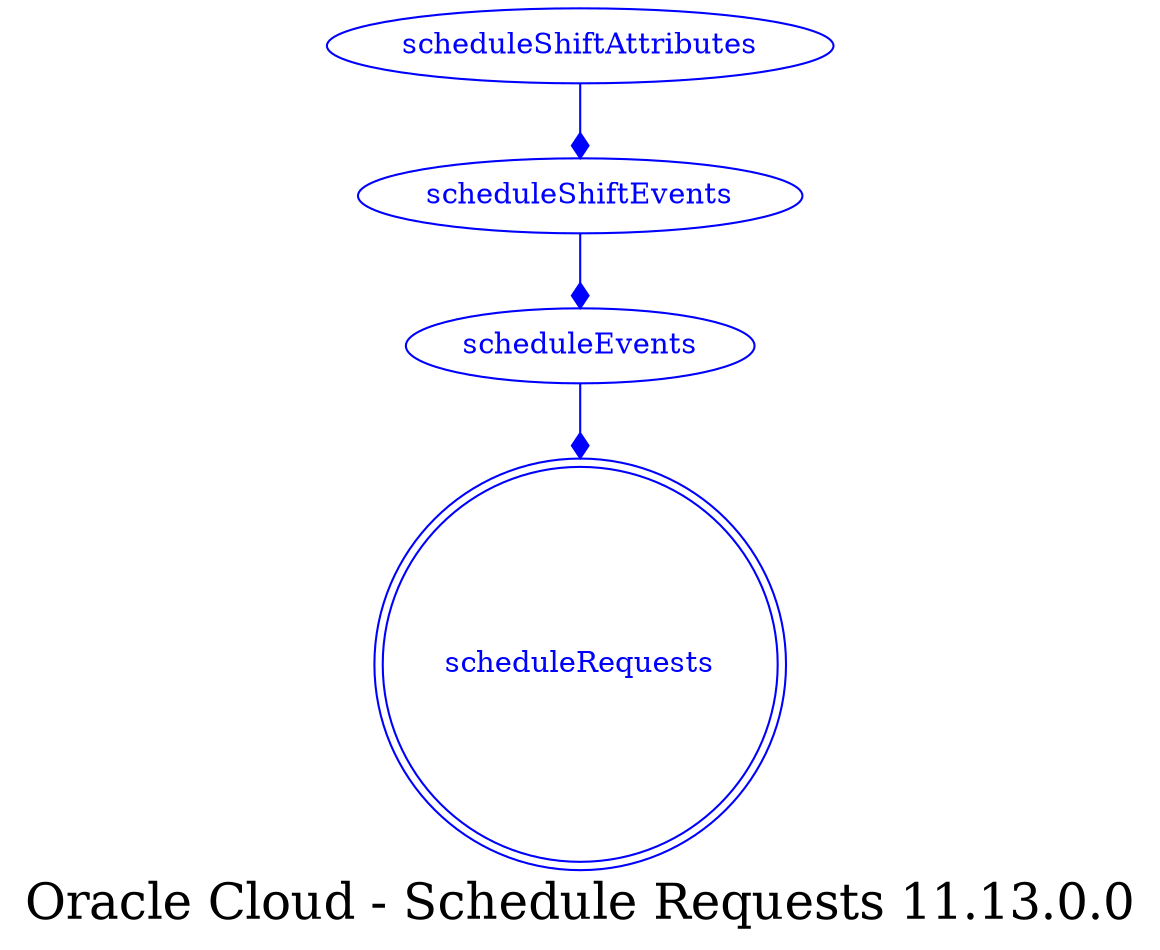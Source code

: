 digraph LexiconGraph {
graph[label="Oracle Cloud - Schedule Requests 11.13.0.0", fontsize=24]
splines=true
"scheduleRequests" [color=blue, fontcolor=blue, shape=doublecircle]
"scheduleEvents" -> "scheduleRequests" [color=blue, fontcolor=blue, arrowhead=diamond, arrowtail=none]
"scheduleEvents" [color=blue, fontcolor=blue, shape=ellipse]
"scheduleShiftEvents" -> "scheduleEvents" [color=blue, fontcolor=blue, arrowhead=diamond, arrowtail=none]
"scheduleShiftEvents" [color=blue, fontcolor=blue, shape=ellipse]
"scheduleShiftAttributes" -> "scheduleShiftEvents" [color=blue, fontcolor=blue, arrowhead=diamond, arrowtail=none]
"scheduleShiftAttributes" [color=blue, fontcolor=blue, shape=ellipse]
}

